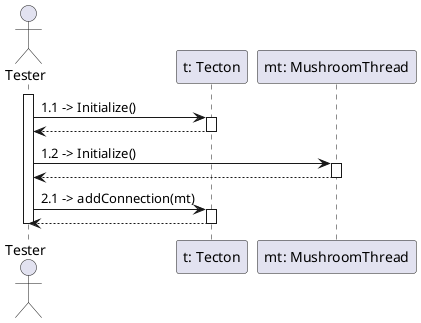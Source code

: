 ' Test-casek:
' - ThreadKillingTecton Kill Thread

@startuml communicationTecton2

actor "Tester" as ts
participant "t: Tecton" as t
participant "mt: MushroomThread" as mt

activate ts

' inicializálás
ts -> t: 1.1 -> Initialize()
activate t
ts <-- t
deactivate t

ts -> mt: 1.2 -> Initialize()
activate mt
ts <-- mt
deactivate mt

' tecton setup
ts -> t: 2.1 -> addConnection(mt)
activate t
ts <-- t
deactivate t

deactivate ts

@enduml